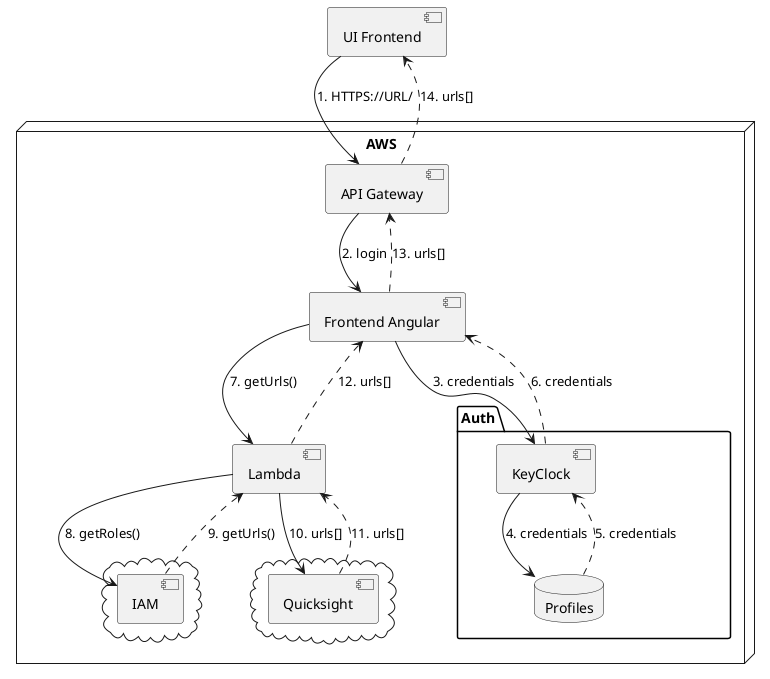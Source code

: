 @startuml
[UI Frontend]
node "AWS" {
  [API Gateway]
  [Frontend Angular]
   cloud {
      [IAM]
   }

  [Lambda]
  cloud {
    [Quicksight]
  }


  package "Auth" {
    [KeyClock]
    database "Profiles" {
    }
  }
}

[UI Frontend] -->  [API Gateway] : 1. HTTPS://URL/
[API Gateway] --> [Frontend Angular] : 2. login
[Frontend Angular] --> [KeyClock] : 3. credentials
[KeyClock] --> "Profiles" : 4. credentials
"Profiles" ..> [KeyClock] : 5. credentials
[KeyClock] ..> [Frontend Angular] : 6. credentials
[Frontend Angular] --> [Lambda] : 7. getUrls()
[Lambda] --> [IAM] : 8. getRoles()
[IAM] ..> [Lambda] : 9. getUrls()
[Lambda] --> [Quicksight] : 10. urls[]
[Quicksight] ..> [Lambda] : 11. urls[]
[Lambda] ..> [Frontend Angular] : 12. urls[]
[Frontend Angular] ..> [API Gateway] : 13. urls[]
[API Gateway] ..> [UI Frontend] : 14. urls[]
@enduml
